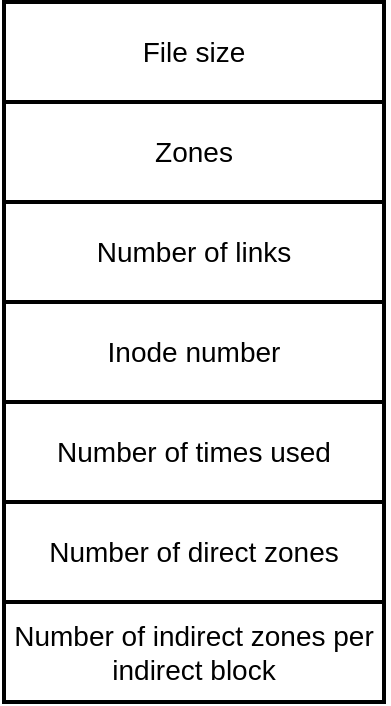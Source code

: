 <mxfile version="13.6.2" type="device"><diagram id="6ib9G7hRSkHDyVIUfAlM" name="Page-1"><mxGraphModel dx="1408" dy="746" grid="1" gridSize="10" guides="1" tooltips="1" connect="1" arrows="1" fold="1" page="1" pageScale="1" pageWidth="1169" pageHeight="827" math="0" shadow="0"><root><mxCell id="0"/><mxCell id="1" parent="0"/><mxCell id="oFdOuQvlLP8PJfcoC38D-1" value="" style="rounded=0;whiteSpace=wrap;html=1;fillColor=none;container=0;strokeWidth=2;" parent="1" vertex="1"><mxGeometry x="390" y="200" width="190" height="350" as="geometry"/></mxCell><mxCell id="oFdOuQvlLP8PJfcoC38D-2" value="&lt;font style=&quot;font-size: 14px&quot;&gt;Number of indirect zones per indirect block&lt;/font&gt;" style="text;html=1;strokeColor=none;fillColor=none;align=center;verticalAlign=middle;whiteSpace=wrap;rounded=0;container=0;strokeWidth=2;" parent="1" vertex="1"><mxGeometry x="390" y="500" width="190" height="50" as="geometry"/></mxCell><mxCell id="oFdOuQvlLP8PJfcoC38D-3" value="" style="endArrow=none;html=1;exitX=0;exitY=0;exitDx=0;exitDy=0;entryX=1;entryY=0;entryDx=0;entryDy=0;strokeWidth=2;" parent="1" source="oFdOuQvlLP8PJfcoC38D-2" target="oFdOuQvlLP8PJfcoC38D-2" edge="1"><mxGeometry width="50" height="50" relative="1" as="geometry"><mxPoint x="650" y="490" as="sourcePoint"/><mxPoint x="650" y="430" as="targetPoint"/></mxGeometry></mxCell><mxCell id="oFdOuQvlLP8PJfcoC38D-7" value="&lt;font style=&quot;font-size: 14px&quot;&gt;Number of direct zones&lt;/font&gt;" style="text;html=1;strokeColor=none;fillColor=none;align=center;verticalAlign=middle;whiteSpace=wrap;rounded=0;container=0;strokeWidth=2;" parent="1" vertex="1"><mxGeometry x="390" y="450" width="190" height="50" as="geometry"/></mxCell><mxCell id="oFdOuQvlLP8PJfcoC38D-8" value="" style="endArrow=none;html=1;exitX=0;exitY=0;exitDx=0;exitDy=0;entryX=1;entryY=0;entryDx=0;entryDy=0;strokeWidth=2;" parent="1" source="oFdOuQvlLP8PJfcoC38D-7" target="oFdOuQvlLP8PJfcoC38D-7" edge="1"><mxGeometry width="50" height="50" relative="1" as="geometry"><mxPoint x="650" y="440" as="sourcePoint"/><mxPoint x="650" y="380" as="targetPoint"/></mxGeometry></mxCell><mxCell id="oFdOuQvlLP8PJfcoC38D-10" value="&lt;font style=&quot;font-size: 14px&quot;&gt;Number of times used&lt;/font&gt;" style="text;html=1;strokeColor=none;fillColor=none;align=center;verticalAlign=middle;whiteSpace=wrap;rounded=0;container=0;strokeWidth=2;" parent="1" vertex="1"><mxGeometry x="390" y="400" width="190" height="50" as="geometry"/></mxCell><mxCell id="oFdOuQvlLP8PJfcoC38D-11" value="" style="endArrow=none;html=1;exitX=0;exitY=0;exitDx=0;exitDy=0;entryX=1;entryY=0;entryDx=0;entryDy=0;strokeWidth=2;" parent="1" source="oFdOuQvlLP8PJfcoC38D-10" target="oFdOuQvlLP8PJfcoC38D-10" edge="1"><mxGeometry width="50" height="50" relative="1" as="geometry"><mxPoint x="650" y="390" as="sourcePoint"/><mxPoint x="650" y="330" as="targetPoint"/></mxGeometry></mxCell><mxCell id="oFdOuQvlLP8PJfcoC38D-13" value="&lt;font style=&quot;font-size: 14px&quot;&gt;Inode number&lt;/font&gt;" style="text;html=1;strokeColor=none;fillColor=none;align=center;verticalAlign=middle;whiteSpace=wrap;rounded=0;container=0;strokeWidth=2;" parent="1" vertex="1"><mxGeometry x="390" y="350" width="190" height="50" as="geometry"/></mxCell><mxCell id="oFdOuQvlLP8PJfcoC38D-14" value="" style="endArrow=none;html=1;exitX=0;exitY=0;exitDx=0;exitDy=0;entryX=1;entryY=0;entryDx=0;entryDy=0;strokeWidth=2;" parent="1" source="oFdOuQvlLP8PJfcoC38D-13" target="oFdOuQvlLP8PJfcoC38D-13" edge="1"><mxGeometry width="50" height="50" relative="1" as="geometry"><mxPoint x="650" y="340" as="sourcePoint"/><mxPoint x="650" y="280" as="targetPoint"/></mxGeometry></mxCell><mxCell id="oFdOuQvlLP8PJfcoC38D-16" value="&lt;font style=&quot;font-size: 14px&quot;&gt;Number of links&lt;/font&gt;" style="text;html=1;strokeColor=none;fillColor=none;align=center;verticalAlign=middle;whiteSpace=wrap;rounded=0;container=0;strokeWidth=2;" parent="1" vertex="1"><mxGeometry x="390" y="300" width="190" height="50" as="geometry"/></mxCell><mxCell id="oFdOuQvlLP8PJfcoC38D-17" value="" style="endArrow=none;html=1;exitX=0;exitY=0;exitDx=0;exitDy=0;entryX=1;entryY=0;entryDx=0;entryDy=0;strokeWidth=2;" parent="1" source="oFdOuQvlLP8PJfcoC38D-16" target="oFdOuQvlLP8PJfcoC38D-16" edge="1"><mxGeometry width="50" height="50" relative="1" as="geometry"><mxPoint x="650" y="290" as="sourcePoint"/><mxPoint x="650" y="230" as="targetPoint"/></mxGeometry></mxCell><mxCell id="oFdOuQvlLP8PJfcoC38D-19" value="&lt;font style=&quot;font-size: 14px&quot;&gt;Zones&lt;/font&gt;" style="text;html=1;strokeColor=none;fillColor=none;align=center;verticalAlign=middle;whiteSpace=wrap;rounded=0;container=0;strokeWidth=2;" parent="1" vertex="1"><mxGeometry x="390" y="250" width="190" height="50" as="geometry"/></mxCell><mxCell id="oFdOuQvlLP8PJfcoC38D-20" value="" style="endArrow=none;html=1;exitX=0;exitY=0;exitDx=0;exitDy=0;entryX=1;entryY=0;entryDx=0;entryDy=0;strokeWidth=2;" parent="1" source="oFdOuQvlLP8PJfcoC38D-19" target="oFdOuQvlLP8PJfcoC38D-19" edge="1"><mxGeometry width="50" height="50" relative="1" as="geometry"><mxPoint x="650" y="240" as="sourcePoint"/><mxPoint x="650" y="180" as="targetPoint"/></mxGeometry></mxCell><mxCell id="oFdOuQvlLP8PJfcoC38D-22" value="&lt;font style=&quot;font-size: 14px&quot;&gt;File size&lt;/font&gt;" style="text;html=1;strokeColor=none;fillColor=none;align=center;verticalAlign=middle;whiteSpace=wrap;rounded=0;container=0;strokeWidth=2;" parent="1" vertex="1"><mxGeometry x="390" y="200" width="190" height="50" as="geometry"/></mxCell><mxCell id="oFdOuQvlLP8PJfcoC38D-23" value="" style="endArrow=none;html=1;exitX=0;exitY=0;exitDx=0;exitDy=0;entryX=1;entryY=0;entryDx=0;entryDy=0;strokeWidth=2;" parent="1" source="oFdOuQvlLP8PJfcoC38D-22" target="oFdOuQvlLP8PJfcoC38D-22" edge="1"><mxGeometry width="50" height="50" relative="1" as="geometry"><mxPoint x="650" y="190" as="sourcePoint"/><mxPoint x="650" y="130" as="targetPoint"/></mxGeometry></mxCell></root></mxGraphModel></diagram></mxfile>